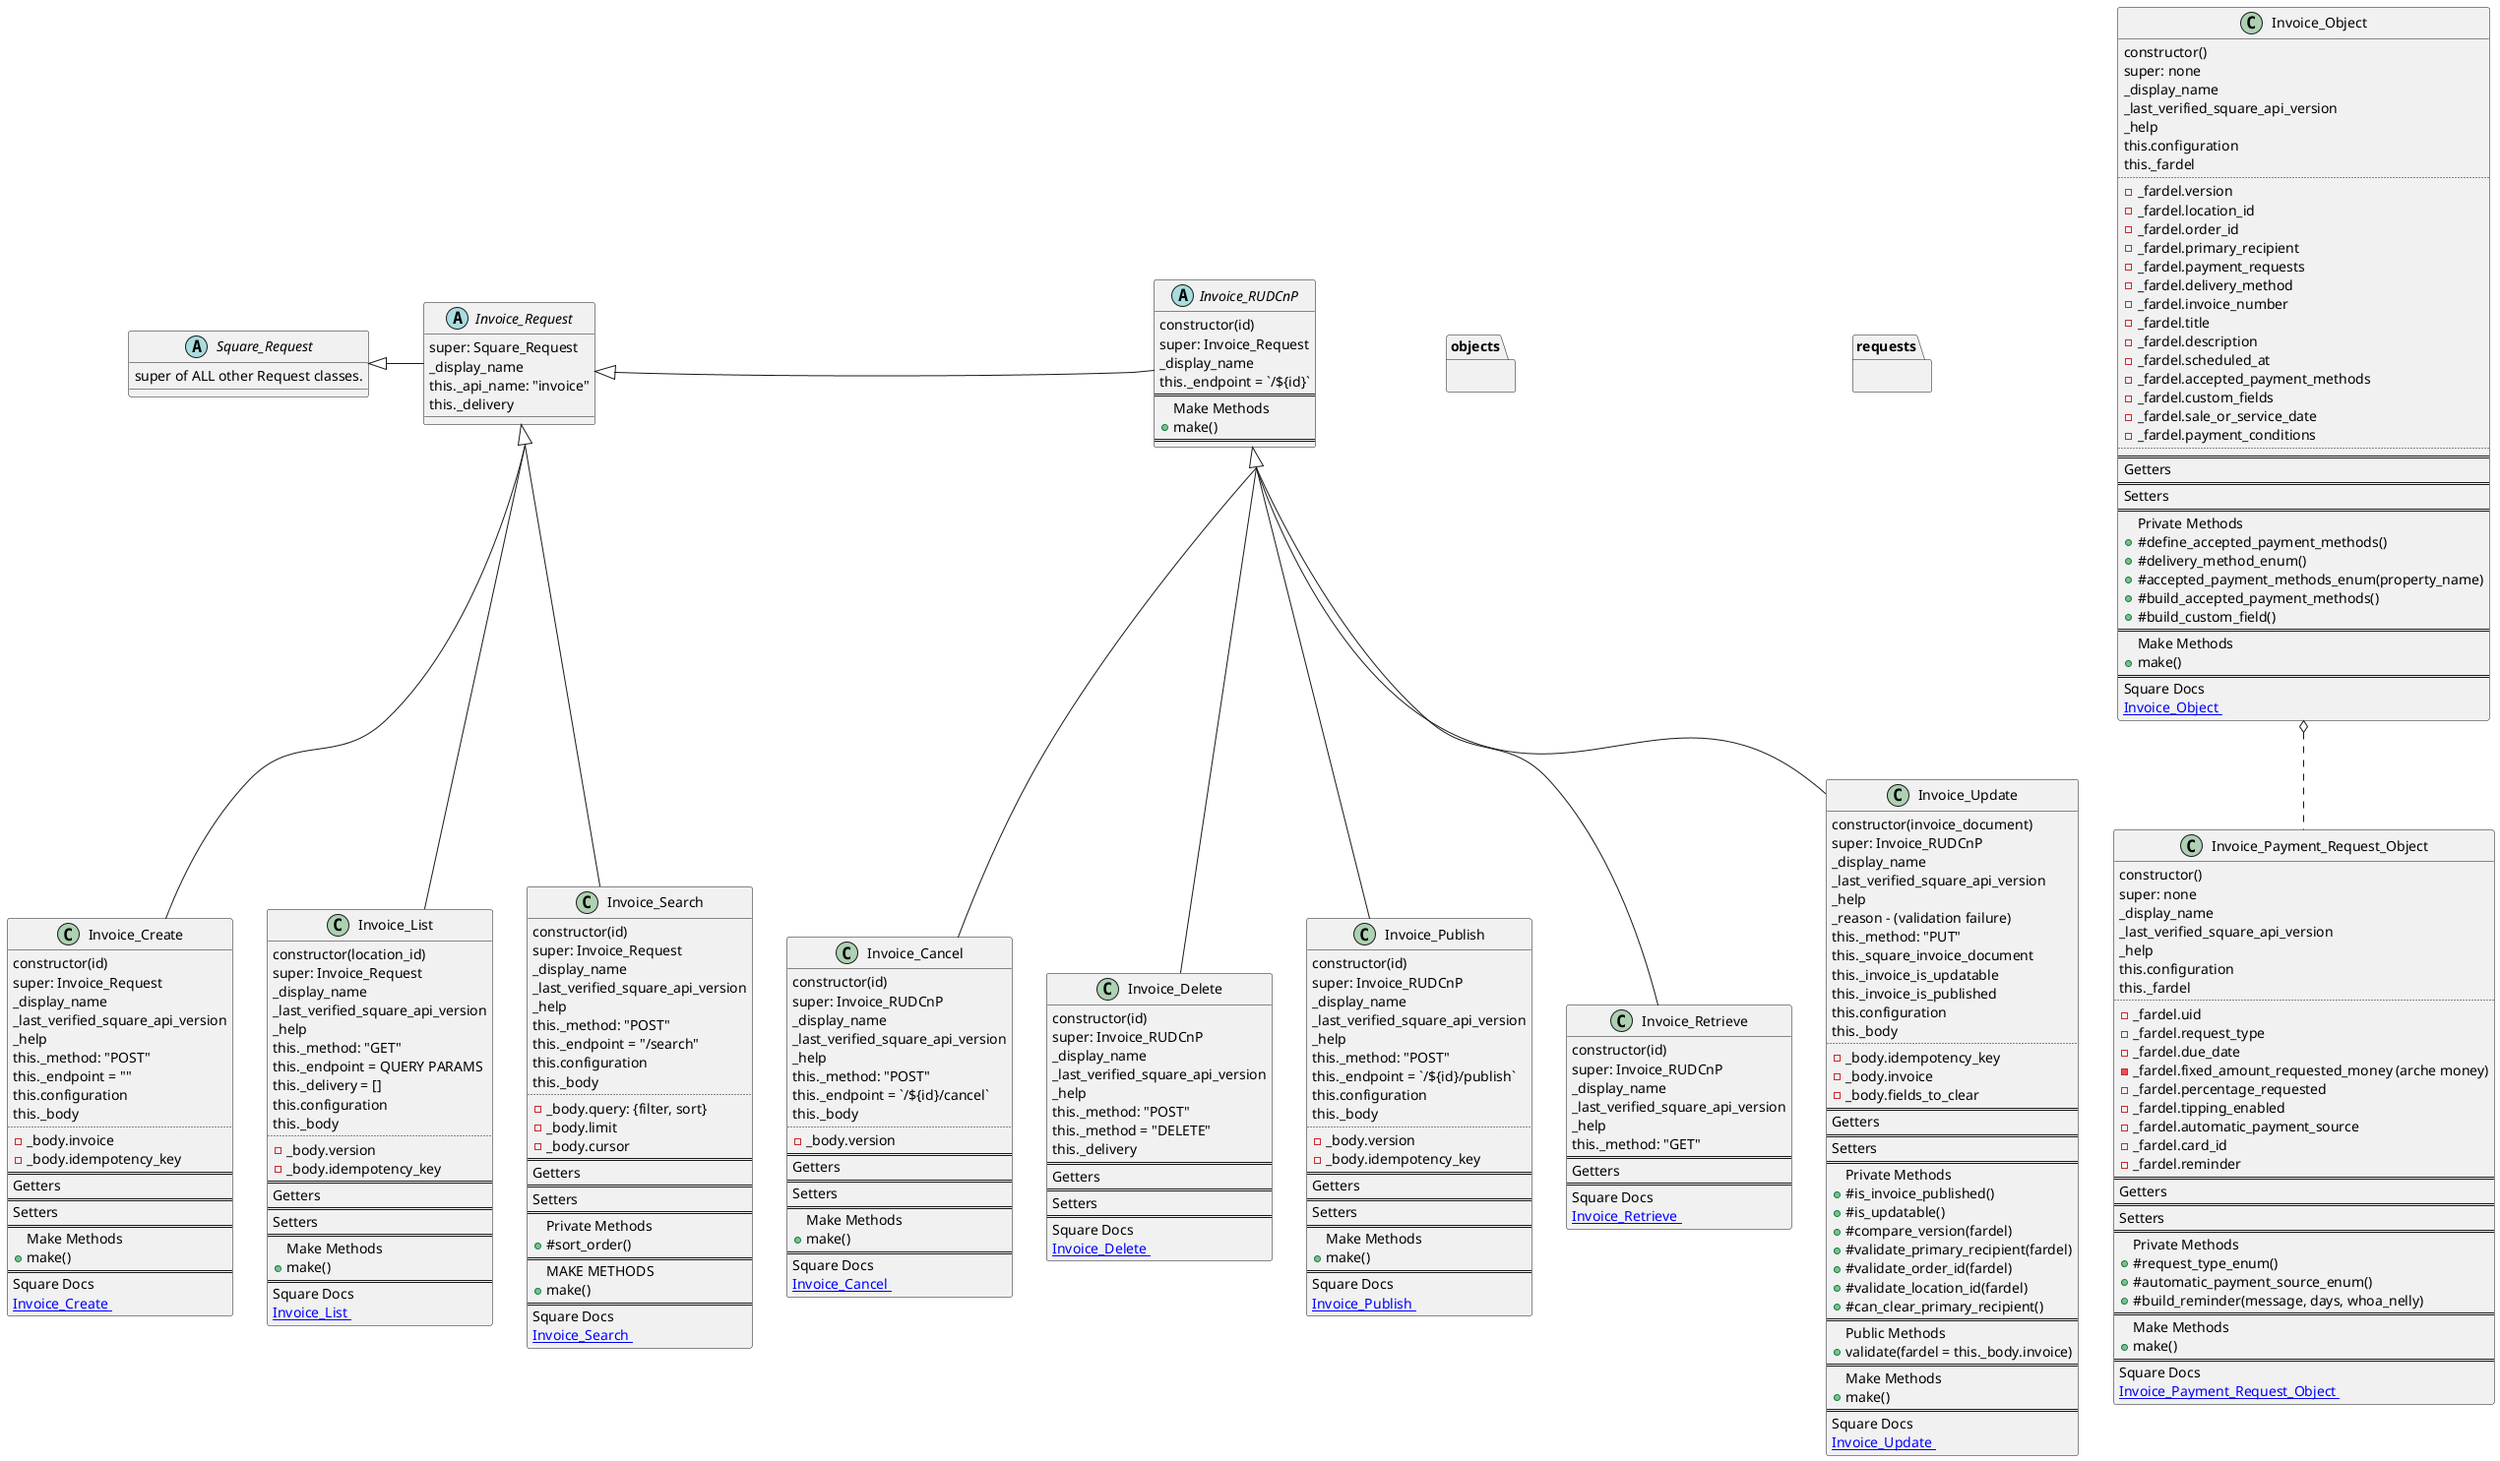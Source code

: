 @startuml
'https://plantuml.com/class-diagram
skinparam groupInheritance 2
' arrows with one dash display horizontally
' arrows with two dashes display vertically

namespace objects {
.Invoice_Object o.. .Invoice_Payment_Request_Object
}

namespace requests {
.Square_Request <|- .Invoice_Request

.Invoice_Request <|- .Invoice_RUDCnP

.Invoice_Request <|-- .Invoice_Create
.Invoice_Request <|-- .Invoice_List
.Invoice_Request <|-- .Invoice_Search

.Invoice_RUDCnP <|-- .Invoice_Cancel
.Invoice_RUDCnP <|-- .Invoice_Delete
.Invoice_RUDCnP <|-- .Invoice_Publish
.Invoice_RUDCnP <|-- .Invoice_Retrieve
.Invoice_RUDCnP <|-- .Invoice_Update
}

abstract class Square_Request{
super of ALL other Request classes.
}

abstract class Invoice_Request {
super: Square_Request
_display_name
this._api_name: "invoice"
this._delivery
}

abstract class Invoice_RUDCnP {
constructor(id)
super: Invoice_Request
_display_name
this._endpoint = `/${id}`
==
Make Methods
+make()
==
}

class Invoice_Object {
constructor()
super: none
_display_name
_last_verified_square_api_version
_help
this.configuration
this._fardel
..
-_fardel.version
-_fardel.location_id
-_fardel.order_id
-_fardel.primary_recipient
-_fardel.payment_requests
-_fardel.delivery_method
-_fardel.invoice_number
-_fardel.title
-_fardel.description
-_fardel.scheduled_at
-_fardel.accepted_payment_methods
-_fardel.custom_fields
-_fardel.sale_or_service_date
-_fardel.payment_conditions
..
==
Getters
==
Setters
==
Private Methods
+#define_accepted_payment_methods()
+#delivery_method_enum()
+#accepted_payment_methods_enum(property_name)
+#build_accepted_payment_methods()
+#build_custom_field()
==
Make Methods
+make()
==
Square Docs
[[https://developer.squareup.com/reference/square/objects/Invoice Invoice_Object ]]
}


class Invoice_Payment_Request_Object {
constructor()
super: none
_display_name
_last_verified_square_api_version
_help
this.configuration
this._fardel
..
-_fardel.uid
-_fardel.request_type
-_fardel.due_date
-_fardel.fixed_amount_requested_money (arche money)
-_fardel.percentage_requested
-_fardel.tipping_enabled
-_fardel.automatic_payment_source
-_fardel.card_id
-_fardel.reminder
==
Getters
==
Setters
==
Private Methods
+#request_type_enum()
+#automatic_payment_source_enum()
+#build_reminder(message, days, whoa_nelly)
==
Make Methods
+make()
==
Square Docs
[[https://developer.squareup.com/reference/square/objects/InvoicePaymentRequest Invoice_Payment_Request_Object ]]
}





class Invoice_Create {
constructor(id)
super: Invoice_Request
_display_name
_last_verified_square_api_version
_help
this._method: "POST"
this._endpoint = ""
this.configuration
this._body
..
-_body.invoice
-_body.idempotency_key
==
Getters
==
Setters
==
Make Methods
+make()
==
Square Docs
[[https://developer.squareup.com/reference/square/invoices-api/create-invoice Invoice_Create ]]
}


class Invoice_List {
constructor(location_id)
super: Invoice_Request
_display_name
_last_verified_square_api_version
_help
this._method: "GET"
this._endpoint = QUERY PARAMS
this._delivery = []
this.configuration
this._body
..
-_body.version
-_body.idempotency_key
==
Getters
==
Setters
==
Make Methods
+make()
==
Square Docs
[[https://developer.squareup.com/reference/square/invoices-api/list-invoices Invoice_List ]]
}



class Invoice_Cancel {
constructor(id)
super: Invoice_RUDCnP
_display_name
_last_verified_square_api_version
_help
this._method: "POST"
this._endpoint = `/${id}/cancel`
this._body
..
-_body.version
==
Getters
==
Setters
==
Make Methods
+make()
==
Square Docs
[[https://developer.squareup.com/reference/square/invoices-api/cancel-invoice Invoice_Cancel ]]
}


class Invoice_Delete {
constructor(id)
super: Invoice_RUDCnP
_display_name
_last_verified_square_api_version
_help
this._method: "POST"
this._method = "DELETE"
this._delivery
==
Getters
==
Setters
==
Square Docs
[[https://developer.squareup.com/reference/square/invoices-api/delete-invoice Invoice_Delete ]]
}

class Invoice_Publish {
constructor(id)
super: Invoice_RUDCnP
_display_name
_last_verified_square_api_version
_help
this._method: "POST"
this._endpoint = `/${id}/publish`
this.configuration
this._body
..
-_body.version
-_body.idempotency_key
==
Getters
==
Setters
==
Make Methods
+make()
==
Square Docs
[[https://developer.squareup.com/reference/square/invoices-api/publish-invoice Invoice_Publish ]]
}


class Invoice_Retrieve {
constructor(id)
super: Invoice_RUDCnP
_display_name
_last_verified_square_api_version
_help
this._method: "GET"
==
Getters
==
Square Docs
[[https://developer.squareup.com/reference/square/invoices-api/get-invoice Invoice_Retrieve ]]
}

class Invoice_Search {
constructor(id)
super: Invoice_Request
_display_name
_last_verified_square_api_version
_help
this._method: "POST"
this._endpoint = "/search"
this.configuration
this._body
..
-_body.query: {filter, sort}
-_body.limit
-_body.cursor
==
Getters
==
Setters
==
Private Methods
+#sort_order()
==
MAKE METHODS
+make()
==
Square Docs
[[https://developer.squareup.com/reference/square/invoices-api/search-invoices Invoice_Search ]]
}

class Invoice_Update {
constructor(invoice_document)
super: Invoice_RUDCnP
_display_name
_last_verified_square_api_version
_help
_reason - (validation failure)
this._method: "PUT"
this._square_invoice_document
this._invoice_is_updatable
this._invoice_is_published
this.configuration
this._body
..
-_body.idempotency_key
-_body.invoice
-_body.fields_to_clear
==
Getters
==
Setters
==
Private Methods
+#is_invoice_published()
+#is_updatable()
+#compare_version(fardel)
+#validate_primary_recipient(fardel)
+#validate_order_id(fardel)
+#validate_location_id(fardel)
+#can_clear_primary_recipient()
==
Public Methods
+validate(fardel = this._body.invoice)
==
Make Methods
+make()
==
Square Docs
[[https://developer.squareup.com/reference/square/invoices-api/update-invoice Invoice_Update ]]
}






@enduml